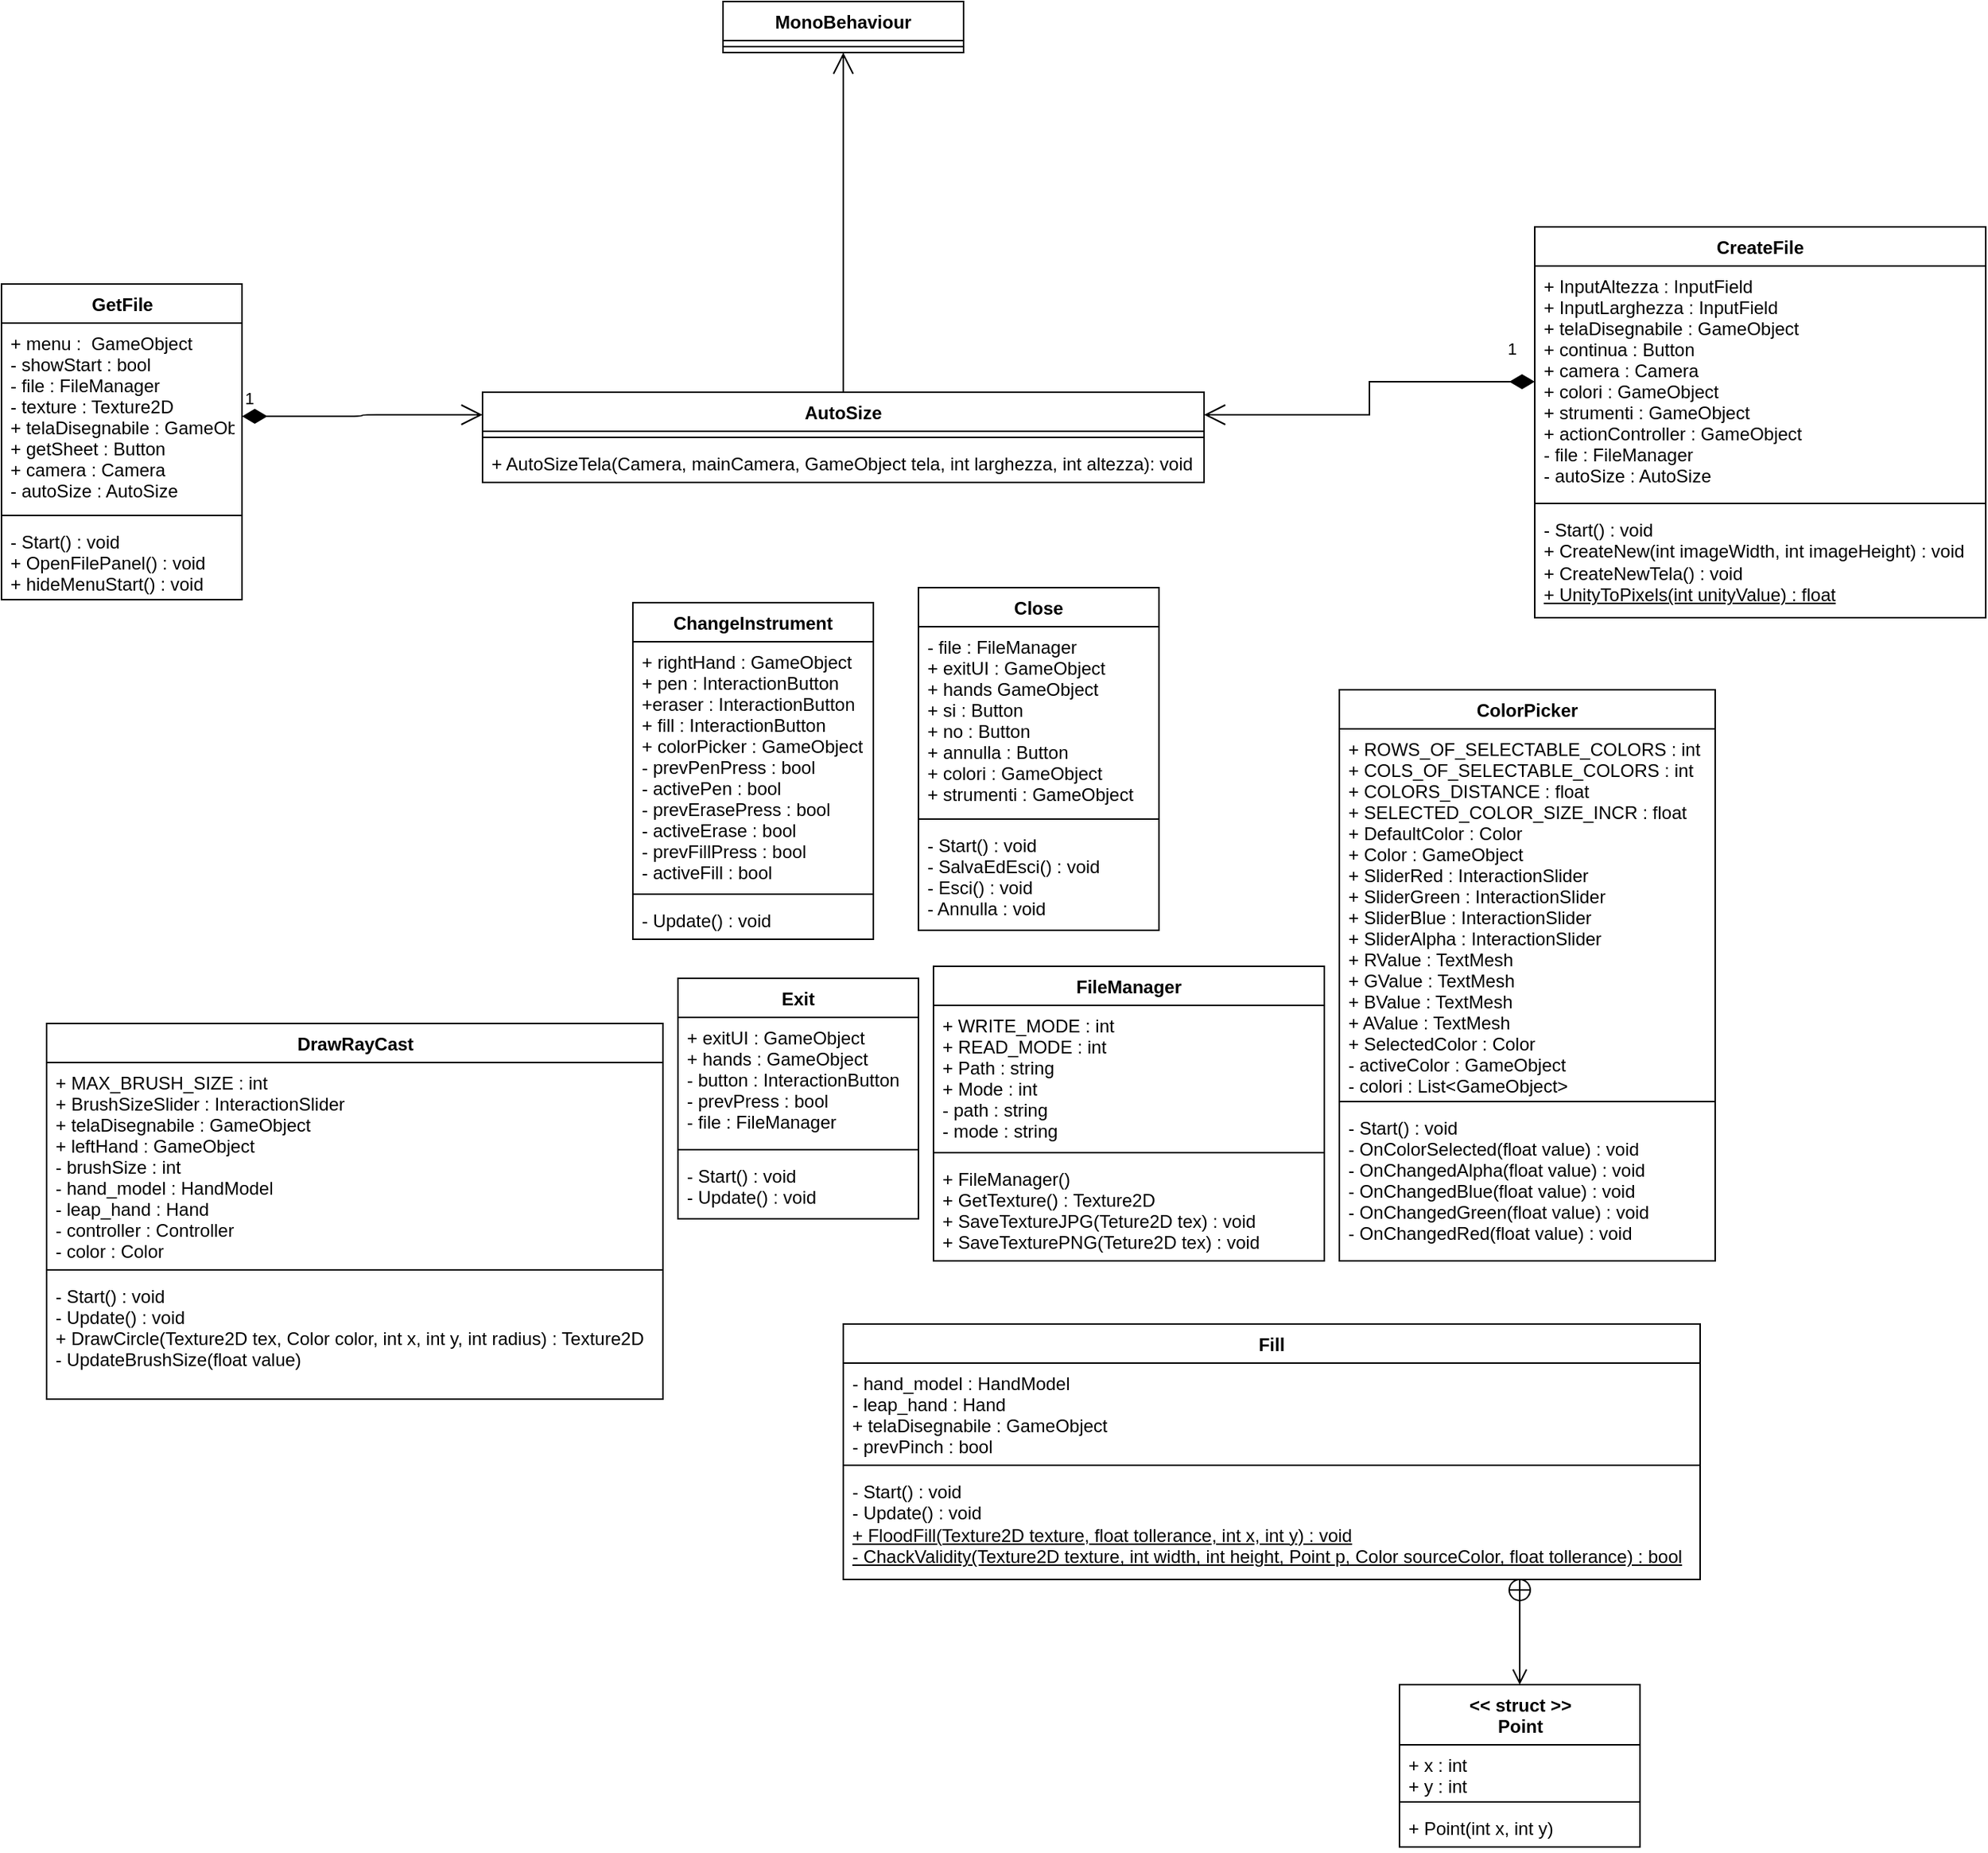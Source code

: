 <mxfile version="14.6.13" type="github">
  <diagram id="C5RBs43oDa-KdzZeNtuy" name="Page-1">
    <mxGraphModel dx="1808" dy="733" grid="1" gridSize="10" guides="1" tooltips="1" connect="1" arrows="1" fold="1" page="1" pageScale="1" pageWidth="1169" pageHeight="1654" math="0" shadow="0">
      <root>
        <mxCell id="WIyWlLk6GJQsqaUBKTNV-0" />
        <mxCell id="WIyWlLk6GJQsqaUBKTNV-1" parent="WIyWlLk6GJQsqaUBKTNV-0" />
        <mxCell id="zkfFHV4jXpPFQw0GAbJ--0" value="AutoSize" style="swimlane;fontStyle=1;align=center;verticalAlign=top;childLayout=stackLayout;horizontal=1;startSize=26;horizontalStack=0;resizeParent=1;resizeLast=0;collapsible=1;marginBottom=0;rounded=0;shadow=0;strokeWidth=1;" parent="WIyWlLk6GJQsqaUBKTNV-1" vertex="1">
          <mxGeometry x="100" y="420" width="480" height="60" as="geometry">
            <mxRectangle x="100" y="280" width="160" height="26" as="alternateBounds" />
          </mxGeometry>
        </mxCell>
        <mxCell id="zkfFHV4jXpPFQw0GAbJ--4" value="" style="line;html=1;strokeWidth=1;align=left;verticalAlign=middle;spacingTop=-1;spacingLeft=3;spacingRight=3;rotatable=0;labelPosition=right;points=[];portConstraint=eastwest;" parent="zkfFHV4jXpPFQw0GAbJ--0" vertex="1">
          <mxGeometry y="26" width="480" height="8" as="geometry" />
        </mxCell>
        <mxCell id="zkfFHV4jXpPFQw0GAbJ--5" value="+ AutoSizeTela(Camera, mainCamera, GameObject tela, int larghezza, int altezza): void" style="text;align=left;verticalAlign=top;spacingLeft=4;spacingRight=4;overflow=hidden;rotatable=0;points=[[0,0.5],[1,0.5]];portConstraint=eastwest;" parent="zkfFHV4jXpPFQw0GAbJ--0" vertex="1">
          <mxGeometry y="34" width="480" height="26" as="geometry" />
        </mxCell>
        <mxCell id="0VeXUthnpNNuvw82r98w-5" value="MonoBehaviour" style="swimlane;fontStyle=1;align=center;verticalAlign=top;childLayout=stackLayout;horizontal=1;startSize=26;horizontalStack=0;resizeParent=1;resizeParentMax=0;resizeLast=0;collapsible=1;marginBottom=0;" parent="WIyWlLk6GJQsqaUBKTNV-1" vertex="1">
          <mxGeometry x="260" y="160" width="160" height="34" as="geometry" />
        </mxCell>
        <mxCell id="0VeXUthnpNNuvw82r98w-7" value="" style="line;strokeWidth=1;fillColor=none;align=left;verticalAlign=middle;spacingTop=-1;spacingLeft=3;spacingRight=3;rotatable=0;labelPosition=right;points=[];portConstraint=eastwest;" parent="0VeXUthnpNNuvw82r98w-5" vertex="1">
          <mxGeometry y="26" width="160" height="8" as="geometry" />
        </mxCell>
        <mxCell id="0VeXUthnpNNuvw82r98w-9" value="" style="endArrow=open;endFill=1;endSize=12;html=1;rounded=0;edgeStyle=orthogonalEdgeStyle;entryX=0.5;entryY=1;entryDx=0;entryDy=0;exitX=0.5;exitY=0;exitDx=0;exitDy=0;" parent="WIyWlLk6GJQsqaUBKTNV-1" source="zkfFHV4jXpPFQw0GAbJ--0" target="0VeXUthnpNNuvw82r98w-5" edge="1">
          <mxGeometry width="160" relative="1" as="geometry">
            <mxPoint x="330" y="300" as="sourcePoint" />
            <mxPoint x="490" y="300" as="targetPoint" />
          </mxGeometry>
        </mxCell>
        <mxCell id="0VeXUthnpNNuvw82r98w-10" value="ChangeInstrument" style="swimlane;fontStyle=1;align=center;verticalAlign=top;childLayout=stackLayout;horizontal=1;startSize=26;horizontalStack=0;resizeParent=1;resizeParentMax=0;resizeLast=0;collapsible=1;marginBottom=0;" parent="WIyWlLk6GJQsqaUBKTNV-1" vertex="1">
          <mxGeometry x="200" y="560" width="160" height="224" as="geometry" />
        </mxCell>
        <mxCell id="0VeXUthnpNNuvw82r98w-11" value="+ rightHand : GameObject&#xa;+ pen : InteractionButton&#xa;+eraser : InteractionButton&#xa;+ fill : InteractionButton&#xa;+ colorPicker : GameObject&#xa;- prevPenPress : bool&#xa;- activePen : bool&#xa;- prevErasePress : bool&#xa;- activeErase : bool&#xa;- prevFillPress : bool&#xa;- activeFill : bool&#xa;&#xa;&#xa;&#xa;" style="text;strokeColor=none;fillColor=none;align=left;verticalAlign=top;spacingLeft=4;spacingRight=4;overflow=hidden;rotatable=0;points=[[0,0.5],[1,0.5]];portConstraint=eastwest;" parent="0VeXUthnpNNuvw82r98w-10" vertex="1">
          <mxGeometry y="26" width="160" height="164" as="geometry" />
        </mxCell>
        <mxCell id="0VeXUthnpNNuvw82r98w-12" value="" style="line;strokeWidth=1;fillColor=none;align=left;verticalAlign=middle;spacingTop=-1;spacingLeft=3;spacingRight=3;rotatable=0;labelPosition=right;points=[];portConstraint=eastwest;" parent="0VeXUthnpNNuvw82r98w-10" vertex="1">
          <mxGeometry y="190" width="160" height="8" as="geometry" />
        </mxCell>
        <mxCell id="0VeXUthnpNNuvw82r98w-13" value="- Update() : void" style="text;strokeColor=none;fillColor=none;align=left;verticalAlign=top;spacingLeft=4;spacingRight=4;overflow=hidden;rotatable=0;points=[[0,0.5],[1,0.5]];portConstraint=eastwest;" parent="0VeXUthnpNNuvw82r98w-10" vertex="1">
          <mxGeometry y="198" width="160" height="26" as="geometry" />
        </mxCell>
        <mxCell id="0VeXUthnpNNuvw82r98w-17" value="Close" style="swimlane;fontStyle=1;align=center;verticalAlign=top;childLayout=stackLayout;horizontal=1;startSize=26;horizontalStack=0;resizeParent=1;resizeParentMax=0;resizeLast=0;collapsible=1;marginBottom=0;" parent="WIyWlLk6GJQsqaUBKTNV-1" vertex="1">
          <mxGeometry x="390" y="550" width="160" height="228" as="geometry" />
        </mxCell>
        <mxCell id="0VeXUthnpNNuvw82r98w-18" value="- file : FileManager&#xa;+ exitUI : GameObject&#xa;+ hands GameObject&#xa;+ si : Button&#xa;+ no : Button&#xa;+ annulla : Button&#xa;+ colori : GameObject&#xa;+ strumenti : GameObject&#xa;" style="text;strokeColor=none;fillColor=none;align=left;verticalAlign=top;spacingLeft=4;spacingRight=4;overflow=hidden;rotatable=0;points=[[0,0.5],[1,0.5]];portConstraint=eastwest;" parent="0VeXUthnpNNuvw82r98w-17" vertex="1">
          <mxGeometry y="26" width="160" height="124" as="geometry" />
        </mxCell>
        <mxCell id="0VeXUthnpNNuvw82r98w-19" value="" style="line;strokeWidth=1;fillColor=none;align=left;verticalAlign=middle;spacingTop=-1;spacingLeft=3;spacingRight=3;rotatable=0;labelPosition=right;points=[];portConstraint=eastwest;" parent="0VeXUthnpNNuvw82r98w-17" vertex="1">
          <mxGeometry y="150" width="160" height="8" as="geometry" />
        </mxCell>
        <mxCell id="0VeXUthnpNNuvw82r98w-20" value="- Start() : void&#xa;- SalvaEdEsci() : void&#xa;- Esci() : void&#xa;- Annulla : void&#xa;" style="text;strokeColor=none;fillColor=none;align=left;verticalAlign=top;spacingLeft=4;spacingRight=4;overflow=hidden;rotatable=0;points=[[0,0.5],[1,0.5]];portConstraint=eastwest;" parent="0VeXUthnpNNuvw82r98w-17" vertex="1">
          <mxGeometry y="158" width="160" height="70" as="geometry" />
        </mxCell>
        <mxCell id="0VeXUthnpNNuvw82r98w-21" value="ColorPicker" style="swimlane;fontStyle=1;align=center;verticalAlign=top;childLayout=stackLayout;horizontal=1;startSize=26;horizontalStack=0;resizeParent=1;resizeParentMax=0;resizeLast=0;collapsible=1;marginBottom=0;" parent="WIyWlLk6GJQsqaUBKTNV-1" vertex="1">
          <mxGeometry x="670" y="618" width="250" height="380" as="geometry" />
        </mxCell>
        <mxCell id="0VeXUthnpNNuvw82r98w-22" value="+ ROWS_OF_SELECTABLE_COLORS : int&#xa;+ COLS_OF_SELECTABLE_COLORS : int&#xa;+ COLORS_DISTANCE : float&#xa;+ SELECTED_COLOR_SIZE_INCR : float&#xa;+ DefaultColor : Color&#xa;+ Color : GameObject&#xa;+ SliderRed : InteractionSlider&#xa;+ SliderGreen : InteractionSlider&#xa;+ SliderBlue : InteractionSlider&#xa;+ SliderAlpha : InteractionSlider&#xa;+ RValue : TextMesh&#xa;+ GValue : TextMesh&#xa;+ BValue : TextMesh&#xa;+ AValue : TextMesh&#xa;+ SelectedColor : Color&#xa;- activeColor : GameObject&#xa;- colori : List&lt;GameObject&gt;&#xa;&#xa;&#xa;&#xa;" style="text;strokeColor=none;fillColor=none;align=left;verticalAlign=top;spacingLeft=4;spacingRight=4;overflow=hidden;rotatable=0;points=[[0,0.5],[1,0.5]];portConstraint=eastwest;" parent="0VeXUthnpNNuvw82r98w-21" vertex="1">
          <mxGeometry y="26" width="250" height="244" as="geometry" />
        </mxCell>
        <mxCell id="0VeXUthnpNNuvw82r98w-23" value="" style="line;strokeWidth=1;fillColor=none;align=left;verticalAlign=middle;spacingTop=-1;spacingLeft=3;spacingRight=3;rotatable=0;labelPosition=right;points=[];portConstraint=eastwest;" parent="0VeXUthnpNNuvw82r98w-21" vertex="1">
          <mxGeometry y="270" width="250" height="8" as="geometry" />
        </mxCell>
        <mxCell id="0VeXUthnpNNuvw82r98w-24" value="- Start() : void&#xa;- OnColorSelected(float value) : void&#xa;- OnChangedAlpha(float value) : void&#xa;- OnChangedBlue(float value) : void&#xa;- OnChangedGreen(float value) : void&#xa;- OnChangedRed(float value) : void&#xa;&#xa;" style="text;strokeColor=none;fillColor=none;align=left;verticalAlign=top;spacingLeft=4;spacingRight=4;overflow=hidden;rotatable=0;points=[[0,0.5],[1,0.5]];portConstraint=eastwest;" parent="0VeXUthnpNNuvw82r98w-21" vertex="1">
          <mxGeometry y="278" width="250" height="102" as="geometry" />
        </mxCell>
        <mxCell id="0VeXUthnpNNuvw82r98w-25" value="CreateFile" style="swimlane;fontStyle=1;align=center;verticalAlign=top;childLayout=stackLayout;horizontal=1;startSize=26;horizontalStack=0;resizeParent=1;resizeParentMax=0;resizeLast=0;collapsible=1;marginBottom=0;" parent="WIyWlLk6GJQsqaUBKTNV-1" vertex="1">
          <mxGeometry x="800" y="310" width="300" height="260" as="geometry" />
        </mxCell>
        <mxCell id="0VeXUthnpNNuvw82r98w-26" value="+ InputAltezza : InputField&#xa;+ InputLarghezza : InputField&#xa;+ telaDisegnabile : GameObject&#xa;+ continua : Button&#xa;+ camera : Camera&#xa;+ colori : GameObject&#xa;+ strumenti : GameObject&#xa;+ actionController : GameObject&#xa;- file : FileManager&#xa;- autoSize : AutoSize&#xa;&#xa;" style="text;strokeColor=none;fillColor=none;align=left;verticalAlign=top;spacingLeft=4;spacingRight=4;overflow=hidden;rotatable=0;points=[[0,0.5],[1,0.5]];portConstraint=eastwest;" parent="0VeXUthnpNNuvw82r98w-25" vertex="1">
          <mxGeometry y="26" width="300" height="154" as="geometry" />
        </mxCell>
        <mxCell id="0VeXUthnpNNuvw82r98w-27" value="" style="line;strokeWidth=1;fillColor=none;align=left;verticalAlign=middle;spacingTop=-1;spacingLeft=3;spacingRight=3;rotatable=0;labelPosition=right;points=[];portConstraint=eastwest;" parent="0VeXUthnpNNuvw82r98w-25" vertex="1">
          <mxGeometry y="180" width="300" height="8" as="geometry" />
        </mxCell>
        <mxCell id="0VeXUthnpNNuvw82r98w-28" value="- Start() : void&lt;br&gt;+ CreateNew(int imageWidth, int imageHeight) : void&lt;br&gt;+ CreateNewTela() : void&lt;br&gt;&lt;u&gt;+ UnityToPixels(int unityValue) : float&lt;/u&gt;&lt;br&gt;" style="text;strokeColor=none;fillColor=none;align=left;verticalAlign=top;spacingLeft=4;spacingRight=4;overflow=hidden;rotatable=0;points=[[0,0.5],[1,0.5]];portConstraint=eastwest;fontStyle=0;html=1;" parent="0VeXUthnpNNuvw82r98w-25" vertex="1">
          <mxGeometry y="188" width="300" height="72" as="geometry" />
        </mxCell>
        <mxCell id="0VeXUthnpNNuvw82r98w-37" value="1" style="endArrow=open;html=1;endSize=12;startArrow=diamondThin;startSize=14;startFill=1;edgeStyle=orthogonalEdgeStyle;align=left;verticalAlign=bottom;rounded=0;exitX=0;exitY=0.5;exitDx=0;exitDy=0;entryX=1;entryY=0.25;entryDx=0;entryDy=0;" parent="WIyWlLk6GJQsqaUBKTNV-1" source="0VeXUthnpNNuvw82r98w-26" target="zkfFHV4jXpPFQw0GAbJ--0" edge="1">
          <mxGeometry x="-0.835" y="-13" relative="1" as="geometry">
            <mxPoint x="530" y="420" as="sourcePoint" />
            <mxPoint x="690" y="420" as="targetPoint" />
            <mxPoint as="offset" />
          </mxGeometry>
        </mxCell>
        <mxCell id="0VeXUthnpNNuvw82r98w-39" value="DrawRayCast" style="swimlane;fontStyle=1;align=center;verticalAlign=top;childLayout=stackLayout;horizontal=1;startSize=26;horizontalStack=0;resizeParent=1;resizeParentMax=0;resizeLast=0;collapsible=1;marginBottom=0;html=1;" parent="WIyWlLk6GJQsqaUBKTNV-1" vertex="1">
          <mxGeometry x="-190" y="840" width="410" height="250" as="geometry" />
        </mxCell>
        <mxCell id="0VeXUthnpNNuvw82r98w-40" value="+ MAX_BRUSH_SIZE : int&#xa;+ BrushSizeSlider : InteractionSlider&#xa;+ telaDisegnabile : GameObject&#xa;+ leftHand : GameObject&#xa;- brushSize : int&#xa;- hand_model : HandModel&#xa;- leap_hand : Hand&#xa;- controller : Controller&#xa;- color : Color&#xa;&#xa;" style="text;strokeColor=none;fillColor=none;align=left;verticalAlign=top;spacingLeft=4;spacingRight=4;overflow=hidden;rotatable=0;points=[[0,0.5],[1,0.5]];portConstraint=eastwest;" parent="0VeXUthnpNNuvw82r98w-39" vertex="1">
          <mxGeometry y="26" width="410" height="134" as="geometry" />
        </mxCell>
        <mxCell id="0VeXUthnpNNuvw82r98w-41" value="" style="line;strokeWidth=1;fillColor=none;align=left;verticalAlign=middle;spacingTop=-1;spacingLeft=3;spacingRight=3;rotatable=0;labelPosition=right;points=[];portConstraint=eastwest;" parent="0VeXUthnpNNuvw82r98w-39" vertex="1">
          <mxGeometry y="160" width="410" height="8" as="geometry" />
        </mxCell>
        <mxCell id="0VeXUthnpNNuvw82r98w-42" value="- Start() : void&#xa;- Update() : void&#xa;+ DrawCircle(Texture2D tex, Color color, int x, int y, int radius) : Texture2D&#xa;- UpdateBrushSize(float value)&#xa;&#xa;" style="text;strokeColor=none;fillColor=none;align=left;verticalAlign=top;spacingLeft=4;spacingRight=4;overflow=hidden;rotatable=0;points=[[0,0.5],[1,0.5]];portConstraint=eastwest;" parent="0VeXUthnpNNuvw82r98w-39" vertex="1">
          <mxGeometry y="168" width="410" height="82" as="geometry" />
        </mxCell>
        <mxCell id="M-HyiIcxL1wfESy_Ib01-0" value="Exit" style="swimlane;fontStyle=1;align=center;verticalAlign=top;childLayout=stackLayout;horizontal=1;startSize=26;horizontalStack=0;resizeParent=1;resizeParentMax=0;resizeLast=0;collapsible=1;marginBottom=0;" vertex="1" parent="WIyWlLk6GJQsqaUBKTNV-1">
          <mxGeometry x="230" y="810" width="160" height="160" as="geometry" />
        </mxCell>
        <mxCell id="M-HyiIcxL1wfESy_Ib01-1" value="+ exitUI : GameObject&#xa;+ hands : GameObject&#xa;- button : InteractionButton&#xa;- prevPress : bool&#xa;- file : FileManager&#xa;" style="text;strokeColor=none;fillColor=none;align=left;verticalAlign=top;spacingLeft=4;spacingRight=4;overflow=hidden;rotatable=0;points=[[0,0.5],[1,0.5]];portConstraint=eastwest;" vertex="1" parent="M-HyiIcxL1wfESy_Ib01-0">
          <mxGeometry y="26" width="160" height="84" as="geometry" />
        </mxCell>
        <mxCell id="M-HyiIcxL1wfESy_Ib01-2" value="" style="line;strokeWidth=1;fillColor=none;align=left;verticalAlign=middle;spacingTop=-1;spacingLeft=3;spacingRight=3;rotatable=0;labelPosition=right;points=[];portConstraint=eastwest;" vertex="1" parent="M-HyiIcxL1wfESy_Ib01-0">
          <mxGeometry y="110" width="160" height="8" as="geometry" />
        </mxCell>
        <mxCell id="M-HyiIcxL1wfESy_Ib01-3" value="- Start() : void&#xa;- Update() : void" style="text;strokeColor=none;fillColor=none;align=left;verticalAlign=top;spacingLeft=4;spacingRight=4;overflow=hidden;rotatable=0;points=[[0,0.5],[1,0.5]];portConstraint=eastwest;" vertex="1" parent="M-HyiIcxL1wfESy_Ib01-0">
          <mxGeometry y="118" width="160" height="42" as="geometry" />
        </mxCell>
        <mxCell id="M-HyiIcxL1wfESy_Ib01-4" value="FileManager" style="swimlane;fontStyle=1;align=center;verticalAlign=top;childLayout=stackLayout;horizontal=1;startSize=26;horizontalStack=0;resizeParent=1;resizeParentMax=0;resizeLast=0;collapsible=1;marginBottom=0;" vertex="1" parent="WIyWlLk6GJQsqaUBKTNV-1">
          <mxGeometry x="400" y="802" width="260" height="196" as="geometry" />
        </mxCell>
        <mxCell id="M-HyiIcxL1wfESy_Ib01-5" value="+ WRITE_MODE : int&#xa;+ READ_MODE : int&#xa;+ Path : string&#xa;+ Mode : int&#xa;- path : string&#xa;- mode : string" style="text;strokeColor=none;fillColor=none;align=left;verticalAlign=top;spacingLeft=4;spacingRight=4;overflow=hidden;rotatable=0;points=[[0,0.5],[1,0.5]];portConstraint=eastwest;" vertex="1" parent="M-HyiIcxL1wfESy_Ib01-4">
          <mxGeometry y="26" width="260" height="94" as="geometry" />
        </mxCell>
        <mxCell id="M-HyiIcxL1wfESy_Ib01-6" value="" style="line;strokeWidth=1;fillColor=none;align=left;verticalAlign=middle;spacingTop=-1;spacingLeft=3;spacingRight=3;rotatable=0;labelPosition=right;points=[];portConstraint=eastwest;" vertex="1" parent="M-HyiIcxL1wfESy_Ib01-4">
          <mxGeometry y="120" width="260" height="8" as="geometry" />
        </mxCell>
        <mxCell id="M-HyiIcxL1wfESy_Ib01-7" value="+ FileManager()&#xa;+ GetTexture() : Texture2D&#xa;+ SaveTextureJPG(Teture2D tex) : void&#xa;+ SaveTexturePNG(Teture2D tex) : void" style="text;strokeColor=none;fillColor=none;align=left;verticalAlign=top;spacingLeft=4;spacingRight=4;overflow=hidden;rotatable=0;points=[[0,0.5],[1,0.5]];portConstraint=eastwest;" vertex="1" parent="M-HyiIcxL1wfESy_Ib01-4">
          <mxGeometry y="128" width="260" height="68" as="geometry" />
        </mxCell>
        <mxCell id="M-HyiIcxL1wfESy_Ib01-8" value="Fill" style="swimlane;fontStyle=1;align=center;verticalAlign=top;childLayout=stackLayout;horizontal=1;startSize=26;horizontalStack=0;resizeParent=1;resizeParentMax=0;resizeLast=0;collapsible=1;marginBottom=0;" vertex="1" parent="WIyWlLk6GJQsqaUBKTNV-1">
          <mxGeometry x="340" y="1040" width="570" height="170" as="geometry" />
        </mxCell>
        <mxCell id="M-HyiIcxL1wfESy_Ib01-9" value="- hand_model : HandModel&#xa;- leap_hand : Hand&#xa;+ telaDisegnabile : GameObject&#xa;- prevPinch : bool" style="text;strokeColor=none;fillColor=none;align=left;verticalAlign=top;spacingLeft=4;spacingRight=4;overflow=hidden;rotatable=0;points=[[0,0.5],[1,0.5]];portConstraint=eastwest;" vertex="1" parent="M-HyiIcxL1wfESy_Ib01-8">
          <mxGeometry y="26" width="570" height="64" as="geometry" />
        </mxCell>
        <mxCell id="M-HyiIcxL1wfESy_Ib01-10" value="" style="line;strokeWidth=1;fillColor=none;align=left;verticalAlign=middle;spacingTop=-1;spacingLeft=3;spacingRight=3;rotatable=0;labelPosition=right;points=[];portConstraint=eastwest;" vertex="1" parent="M-HyiIcxL1wfESy_Ib01-8">
          <mxGeometry y="90" width="570" height="8" as="geometry" />
        </mxCell>
        <mxCell id="M-HyiIcxL1wfESy_Ib01-11" value="- Start() : void&lt;br&gt;- Update() : void&lt;br&gt;&lt;u&gt;+ FloodFill(Texture2D texture, float tollerance, int x, int y) : void&lt;/u&gt;&lt;u&gt;&lt;br&gt;- ChackValidity(Texture2D texture, int width, int height, Point p, Color sourceColor, float tollerance) : bool&lt;/u&gt;&lt;u&gt;&lt;br&gt;&lt;/u&gt;" style="text;strokeColor=none;fillColor=none;align=left;verticalAlign=top;spacingLeft=4;spacingRight=4;overflow=hidden;rotatable=0;points=[[0,0.5],[1,0.5]];portConstraint=eastwest;html=1;" vertex="1" parent="M-HyiIcxL1wfESy_Ib01-8">
          <mxGeometry y="98" width="570" height="72" as="geometry" />
        </mxCell>
        <mxCell id="M-HyiIcxL1wfESy_Ib01-12" value="&amp;lt;&amp;lt; struct &amp;gt;&amp;gt;&lt;br&gt;Point" style="swimlane;fontStyle=1;align=center;verticalAlign=top;childLayout=stackLayout;horizontal=1;startSize=40;horizontalStack=0;resizeParent=1;resizeParentMax=0;resizeLast=0;collapsible=1;marginBottom=0;html=1;" vertex="1" parent="WIyWlLk6GJQsqaUBKTNV-1">
          <mxGeometry x="710" y="1280" width="160" height="108" as="geometry" />
        </mxCell>
        <mxCell id="M-HyiIcxL1wfESy_Ib01-13" value="+ x : int&#xa;+ y : int" style="text;strokeColor=none;fillColor=none;align=left;verticalAlign=top;spacingLeft=4;spacingRight=4;overflow=hidden;rotatable=0;points=[[0,0.5],[1,0.5]];portConstraint=eastwest;" vertex="1" parent="M-HyiIcxL1wfESy_Ib01-12">
          <mxGeometry y="40" width="160" height="34" as="geometry" />
        </mxCell>
        <mxCell id="M-HyiIcxL1wfESy_Ib01-14" value="" style="line;strokeWidth=1;fillColor=none;align=left;verticalAlign=middle;spacingTop=-1;spacingLeft=3;spacingRight=3;rotatable=0;labelPosition=right;points=[];portConstraint=eastwest;" vertex="1" parent="M-HyiIcxL1wfESy_Ib01-12">
          <mxGeometry y="74" width="160" height="8" as="geometry" />
        </mxCell>
        <mxCell id="M-HyiIcxL1wfESy_Ib01-15" value="+ Point(int x, int y)&lt;br&gt;&lt;u&gt;&lt;br&gt;&lt;/u&gt;" style="text;strokeColor=none;fillColor=none;align=left;verticalAlign=top;spacingLeft=4;spacingRight=4;overflow=hidden;rotatable=0;points=[[0,0.5],[1,0.5]];portConstraint=eastwest;html=1;" vertex="1" parent="M-HyiIcxL1wfESy_Ib01-12">
          <mxGeometry y="82" width="160" height="26" as="geometry" />
        </mxCell>
        <mxCell id="M-HyiIcxL1wfESy_Ib01-16" value="" style="endArrow=open;startArrow=circlePlus;endFill=0;startFill=0;endSize=8;html=1;entryX=0.5;entryY=0;entryDx=0;entryDy=0;entryPerimeter=0;" edge="1" parent="WIyWlLk6GJQsqaUBKTNV-1" target="M-HyiIcxL1wfESy_Ib01-12">
          <mxGeometry width="160" relative="1" as="geometry">
            <mxPoint x="790" y="1209" as="sourcePoint" />
            <mxPoint x="560" y="1150" as="targetPoint" />
          </mxGeometry>
        </mxCell>
        <mxCell id="M-HyiIcxL1wfESy_Ib01-17" value="GetFile" style="swimlane;fontStyle=1;align=center;verticalAlign=top;childLayout=stackLayout;horizontal=1;startSize=26;horizontalStack=0;resizeParent=1;resizeParentMax=0;resizeLast=0;collapsible=1;marginBottom=0;html=1;" vertex="1" parent="WIyWlLk6GJQsqaUBKTNV-1">
          <mxGeometry x="-220" y="348" width="160" height="210" as="geometry" />
        </mxCell>
        <mxCell id="M-HyiIcxL1wfESy_Ib01-18" value="+ menu :  GameObject&#xa;- showStart : bool&#xa;- file : FileManager&#xa;- texture : Texture2D&#xa;+ telaDisegnabile : GameObject&#xa;+ getSheet : Button&#xa;+ camera : Camera&#xa;- autoSize : AutoSize" style="text;strokeColor=none;fillColor=none;align=left;verticalAlign=top;spacingLeft=4;spacingRight=4;overflow=hidden;rotatable=0;points=[[0,0.5],[1,0.5]];portConstraint=eastwest;" vertex="1" parent="M-HyiIcxL1wfESy_Ib01-17">
          <mxGeometry y="26" width="160" height="124" as="geometry" />
        </mxCell>
        <mxCell id="M-HyiIcxL1wfESy_Ib01-19" value="" style="line;strokeWidth=1;fillColor=none;align=left;verticalAlign=middle;spacingTop=-1;spacingLeft=3;spacingRight=3;rotatable=0;labelPosition=right;points=[];portConstraint=eastwest;" vertex="1" parent="M-HyiIcxL1wfESy_Ib01-17">
          <mxGeometry y="150" width="160" height="8" as="geometry" />
        </mxCell>
        <mxCell id="M-HyiIcxL1wfESy_Ib01-20" value="- Start() : void&#xa;+ OpenFilePanel() : void&#xa;+ hideMenuStart() : void" style="text;strokeColor=none;fillColor=none;align=left;verticalAlign=top;spacingLeft=4;spacingRight=4;overflow=hidden;rotatable=0;points=[[0,0.5],[1,0.5]];portConstraint=eastwest;" vertex="1" parent="M-HyiIcxL1wfESy_Ib01-17">
          <mxGeometry y="158" width="160" height="52" as="geometry" />
        </mxCell>
        <mxCell id="M-HyiIcxL1wfESy_Ib01-21" value="1" style="endArrow=open;html=1;endSize=12;startArrow=diamondThin;startSize=14;startFill=1;edgeStyle=orthogonalEdgeStyle;align=left;verticalAlign=bottom;entryX=0;entryY=0.25;entryDx=0;entryDy=0;" edge="1" parent="WIyWlLk6GJQsqaUBKTNV-1" source="M-HyiIcxL1wfESy_Ib01-18" target="zkfFHV4jXpPFQw0GAbJ--0">
          <mxGeometry x="-1" y="3" relative="1" as="geometry">
            <mxPoint y="370" as="sourcePoint" />
            <mxPoint x="160" y="370" as="targetPoint" />
          </mxGeometry>
        </mxCell>
      </root>
    </mxGraphModel>
  </diagram>
</mxfile>
